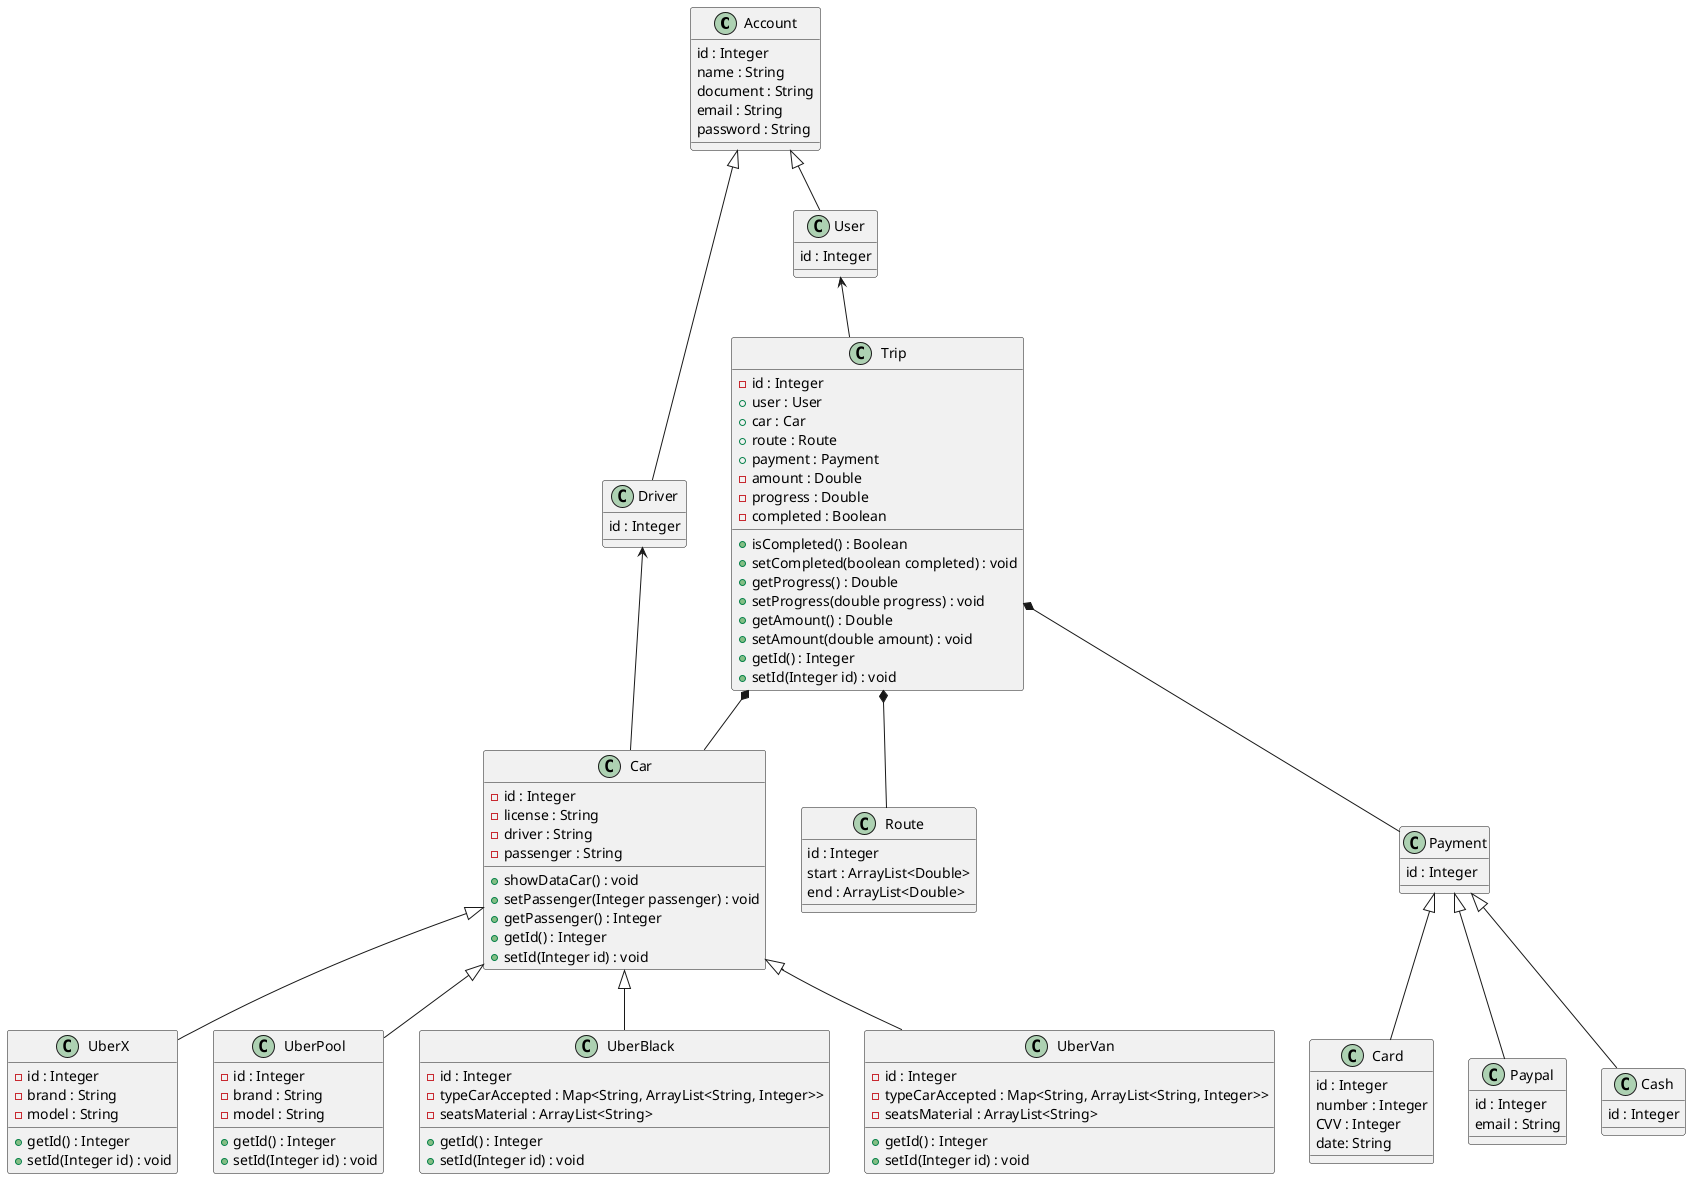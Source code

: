 @startuml
class Account {
    id : Integer
    name : String
    document : String
    email : String
    password : String
}
class Car {
    -id : Integer
    -license : String
    -driver : String
    -passenger : String
    +showDataCar() : void
    +setPassenger(Integer passenger) : void
    +getPassenger() : Integer
    +getId() : Integer
    +setId(Integer id) : void
}
class Route {
    id : Integer
    start : ArrayList<Double>
    end : ArrayList<Double>
}
class Payment {
    id : Integer
}
class User {
    id : Integer
}
class Driver {
    id : Integer
}
class Card {
    id : Integer
    number : Integer
    CVV : Integer
    date: String
}
class Paypal {
    id : Integer
    email : String
}
class Cash {
    id : Integer
}
class UberX {
    -id : Integer
    -brand : String
    -model : String
    +getId() : Integer
    +setId(Integer id) : void
}
class UberPool {
    -id : Integer
    -brand : String
    -model : String
    +getId() : Integer
    +setId(Integer id) : void
}
class UberBlack {
    -id : Integer
    -typeCarAccepted : Map<String, ArrayList<String, Integer>>
    -seatsMaterial : ArrayList<String>
    +getId() : Integer
    +setId(Integer id) : void
}
class UberVan {
    -id : Integer
    -typeCarAccepted : Map<String, ArrayList<String, Integer>>
    -seatsMaterial : ArrayList<String>
    +getId() : Integer
    +setId(Integer id) : void
}
class Trip {
    -id : Integer
    +user : User
    +car : Car
    +route : Route
    +payment : Payment
    -amount : Double
    -progress : Double
    -completed : Boolean
    +isCompleted() : Boolean
    +setCompleted(boolean completed) : void
    +getProgress() : Double
    +setProgress(double progress) : void
    +getAmount() : Double
    +setAmount(double amount) : void
    +getId() : Integer
    +setId(Integer id) : void
}
Car <|-- UberX
Car <|-- UberPool
Car <|-- UberBlack
Car <|-- UberVan
Payment <|-- Cash
Payment <|-- Card
Payment <|-- Paypal
Trip *-- Car
Trip *-- Route
Trip *-- Payment
Account <|-- Driver
Account <|-- User
User <-- Trip
Driver <-- Car
@enduml